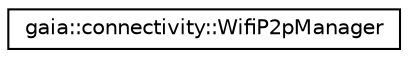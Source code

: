 digraph G
{
  edge [fontname="Helvetica",fontsize="10",labelfontname="Helvetica",labelfontsize="10"];
  node [fontname="Helvetica",fontsize="10",shape=record];
  rankdir=LR;
  Node1 [label="gaia::connectivity::WifiP2pManager",height=0.2,width=0.4,color="black", fillcolor="white", style="filled",URL="$dc/da9/classgaia_1_1connectivity_1_1_wifi_p2p_manager.html"];
}
